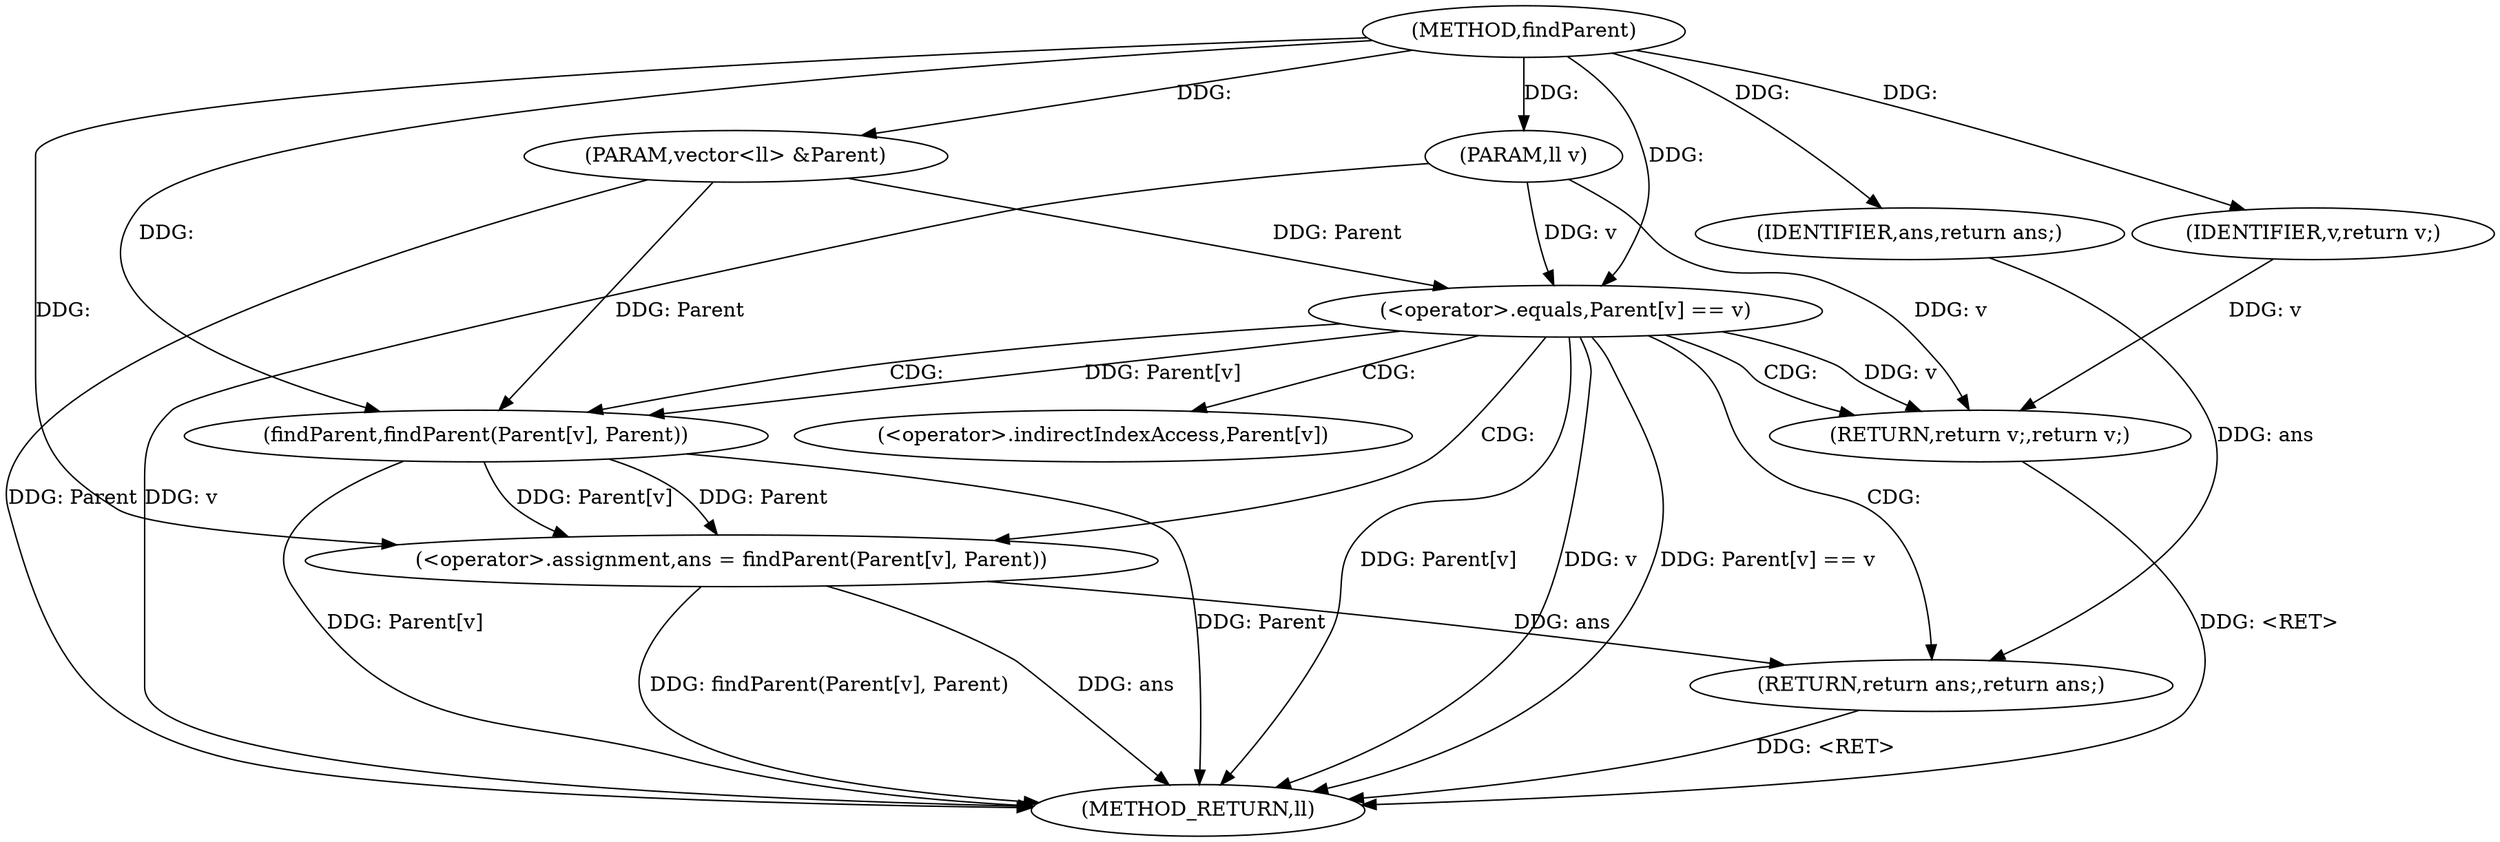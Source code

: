 digraph "findParent" {  
"1000689" [label = "(METHOD,findParent)" ]
"1000711" [label = "(METHOD_RETURN,ll)" ]
"1000690" [label = "(PARAM,ll v)" ]
"1000691" [label = "(PARAM,vector<ll> &Parent)" ]
"1000702" [label = "(<operator>.assignment,ans = findParent(Parent[v], Parent))" ]
"1000709" [label = "(RETURN,return ans;,return ans;)" ]
"1000694" [label = "(<operator>.equals,Parent[v] == v)" ]
"1000699" [label = "(RETURN,return v;,return v;)" ]
"1000710" [label = "(IDENTIFIER,ans,return ans;)" ]
"1000700" [label = "(IDENTIFIER,v,return v;)" ]
"1000704" [label = "(findParent,findParent(Parent[v], Parent))" ]
"1000705" [label = "(<operator>.indirectIndexAccess,Parent[v])" ]
  "1000690" -> "1000711"  [ label = "DDG: v"] 
  "1000691" -> "1000711"  [ label = "DDG: Parent"] 
  "1000694" -> "1000711"  [ label = "DDG: Parent[v]"] 
  "1000694" -> "1000711"  [ label = "DDG: v"] 
  "1000694" -> "1000711"  [ label = "DDG: Parent[v] == v"] 
  "1000702" -> "1000711"  [ label = "DDG: ans"] 
  "1000704" -> "1000711"  [ label = "DDG: Parent[v]"] 
  "1000704" -> "1000711"  [ label = "DDG: Parent"] 
  "1000702" -> "1000711"  [ label = "DDG: findParent(Parent[v], Parent)"] 
  "1000699" -> "1000711"  [ label = "DDG: <RET>"] 
  "1000709" -> "1000711"  [ label = "DDG: <RET>"] 
  "1000689" -> "1000690"  [ label = "DDG: "] 
  "1000689" -> "1000691"  [ label = "DDG: "] 
  "1000704" -> "1000702"  [ label = "DDG: Parent[v]"] 
  "1000704" -> "1000702"  [ label = "DDG: Parent"] 
  "1000710" -> "1000709"  [ label = "DDG: ans"] 
  "1000702" -> "1000709"  [ label = "DDG: ans"] 
  "1000700" -> "1000699"  [ label = "DDG: v"] 
  "1000694" -> "1000699"  [ label = "DDG: v"] 
  "1000690" -> "1000699"  [ label = "DDG: v"] 
  "1000689" -> "1000702"  [ label = "DDG: "] 
  "1000689" -> "1000710"  [ label = "DDG: "] 
  "1000691" -> "1000694"  [ label = "DDG: Parent"] 
  "1000690" -> "1000694"  [ label = "DDG: v"] 
  "1000689" -> "1000694"  [ label = "DDG: "] 
  "1000689" -> "1000700"  [ label = "DDG: "] 
  "1000694" -> "1000704"  [ label = "DDG: Parent[v]"] 
  "1000691" -> "1000704"  [ label = "DDG: Parent"] 
  "1000689" -> "1000704"  [ label = "DDG: "] 
  "1000694" -> "1000704"  [ label = "CDG: "] 
  "1000694" -> "1000705"  [ label = "CDG: "] 
  "1000694" -> "1000702"  [ label = "CDG: "] 
  "1000694" -> "1000699"  [ label = "CDG: "] 
  "1000694" -> "1000709"  [ label = "CDG: "] 
}

